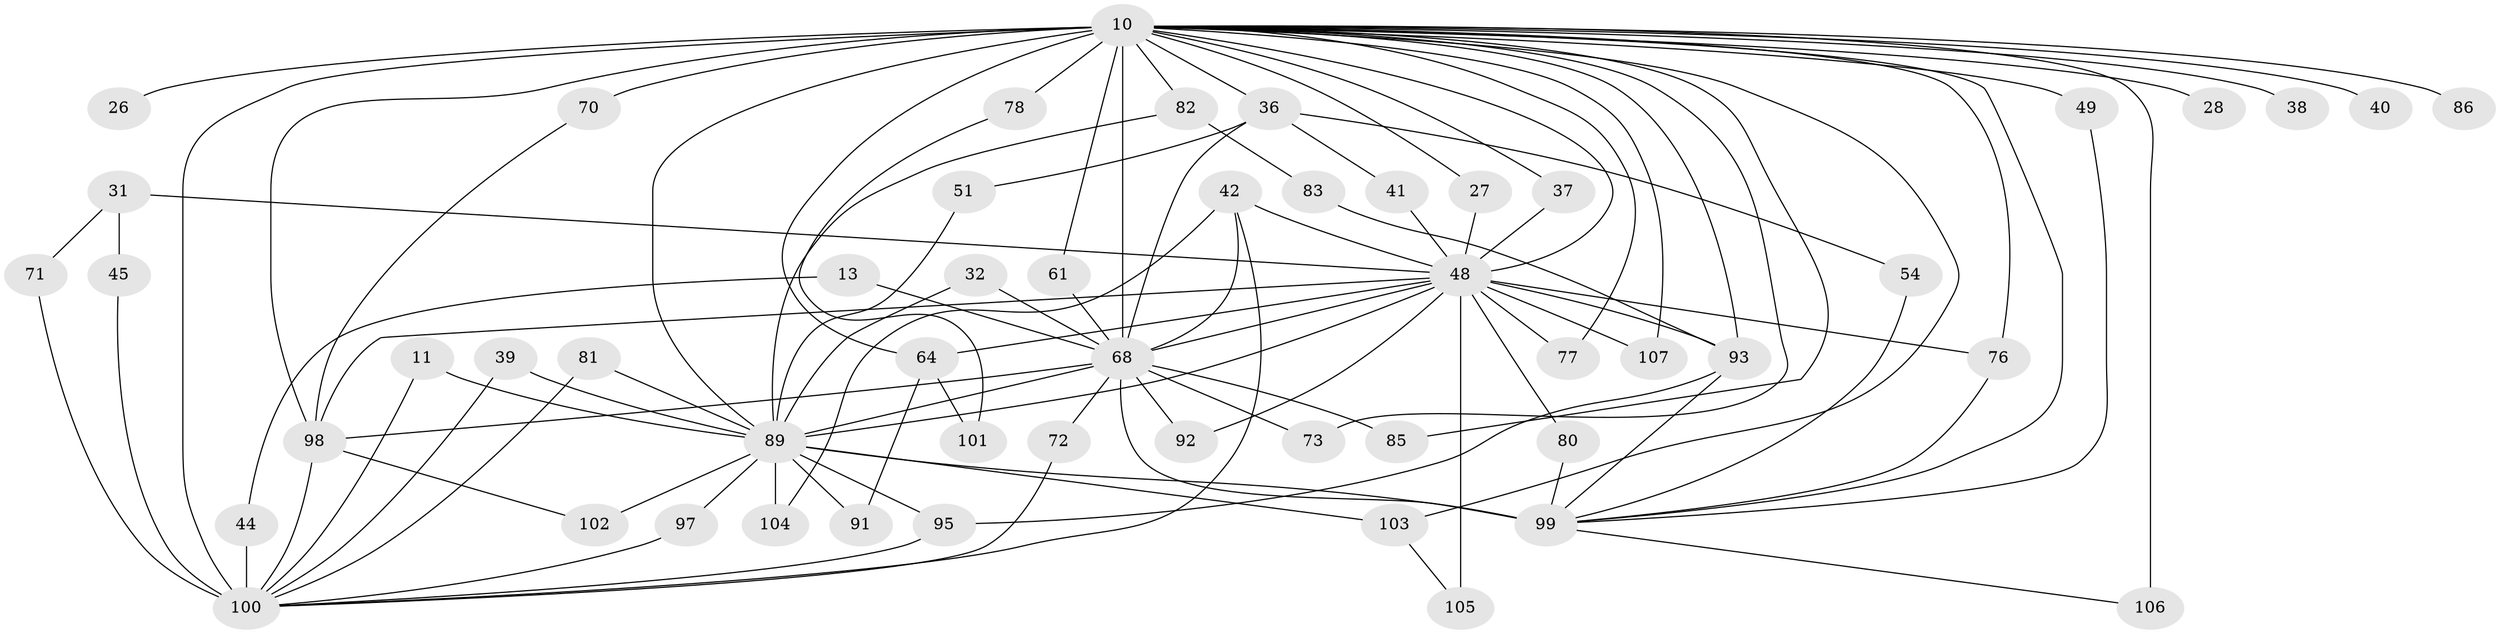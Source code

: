 // original degree distribution, {24: 0.009345794392523364, 25: 0.009345794392523364, 20: 0.018691588785046728, 19: 0.018691588785046728, 18: 0.018691588785046728, 22: 0.009345794392523364, 21: 0.009345794392523364, 4: 0.1308411214953271, 10: 0.009345794392523364, 3: 0.22429906542056074, 2: 0.5046728971962616, 7: 0.009345794392523364, 9: 0.009345794392523364, 5: 0.018691588785046728}
// Generated by graph-tools (version 1.1) at 2025/44/03/09/25 04:44:50]
// undirected, 53 vertices, 102 edges
graph export_dot {
graph [start="1"]
  node [color=gray90,style=filled];
  10 [super="+9+2"];
  11;
  13;
  26;
  27;
  28 [super="+18"];
  31;
  32;
  36 [super="+33"];
  37;
  38;
  39;
  40;
  41;
  42 [super="+17"];
  44;
  45;
  48 [super="+47+5"];
  49;
  51;
  54;
  61;
  64;
  68 [super="+8+20+52"];
  70;
  71;
  72;
  73;
  76 [super="+75"];
  77;
  78 [super="+35"];
  80;
  81;
  82 [super="+60"];
  83;
  85 [super="+66"];
  86;
  89 [super="+65+84+57+16+63"];
  91;
  92;
  93 [super="+30+25"];
  95 [super="+74"];
  97;
  98 [super="+87+88+90"];
  99 [super="+59+94"];
  100 [super="+12+21+15+62+67"];
  101;
  102;
  103 [super="+58"];
  104 [super="+56"];
  105 [super="+96"];
  106 [super="+43"];
  107 [super="+46+79"];
  10 -- 37;
  10 -- 49 [weight=2];
  10 -- 64;
  10 -- 70 [weight=2];
  10 -- 86 [weight=2];
  10 -- 73;
  10 -- 78 [weight=3];
  10 -- 85 [weight=2];
  10 -- 26 [weight=2];
  10 -- 93 [weight=2];
  10 -- 40 [weight=2];
  10 -- 106 [weight=2];
  10 -- 36;
  10 -- 68 [weight=11];
  10 -- 77;
  10 -- 82 [weight=2];
  10 -- 27;
  10 -- 28 [weight=3];
  10 -- 100 [weight=6];
  10 -- 38 [weight=2];
  10 -- 107 [weight=2];
  10 -- 61;
  10 -- 48 [weight=9];
  10 -- 103;
  10 -- 76;
  10 -- 99;
  10 -- 98 [weight=2];
  10 -- 89 [weight=12];
  11 -- 100;
  11 -- 89 [weight=3];
  13 -- 44;
  13 -- 68 [weight=2];
  27 -- 48;
  31 -- 45;
  31 -- 71;
  31 -- 48 [weight=2];
  32 -- 68;
  32 -- 89;
  36 -- 51;
  36 -- 54;
  36 -- 41;
  36 -- 68 [weight=2];
  37 -- 48;
  39 -- 100;
  39 -- 89;
  41 -- 48;
  42 -- 104;
  42 -- 68;
  42 -- 48 [weight=2];
  42 -- 100;
  44 -- 100;
  45 -- 100;
  48 -- 68 [weight=5];
  48 -- 64;
  48 -- 76;
  48 -- 77;
  48 -- 80;
  48 -- 92;
  48 -- 93;
  48 -- 105 [weight=3];
  48 -- 107 [weight=2];
  48 -- 98;
  48 -- 89 [weight=5];
  49 -- 99;
  51 -- 89;
  54 -- 99;
  61 -- 68;
  64 -- 91;
  64 -- 101;
  68 -- 72;
  68 -- 73;
  68 -- 85;
  68 -- 92;
  68 -- 99 [weight=2];
  68 -- 98;
  68 -- 89 [weight=6];
  70 -- 98;
  71 -- 100;
  72 -- 100;
  76 -- 99;
  78 -- 101;
  80 -- 99;
  81 -- 100;
  81 -- 89;
  82 -- 83;
  82 -- 89;
  83 -- 93;
  89 -- 99 [weight=5];
  89 -- 104 [weight=2];
  89 -- 95;
  89 -- 91;
  89 -- 97;
  89 -- 102;
  89 -- 103;
  93 -- 95;
  93 -- 99;
  95 -- 100;
  97 -- 100;
  98 -- 102;
  98 -- 100;
  99 -- 106;
  103 -- 105;
}
